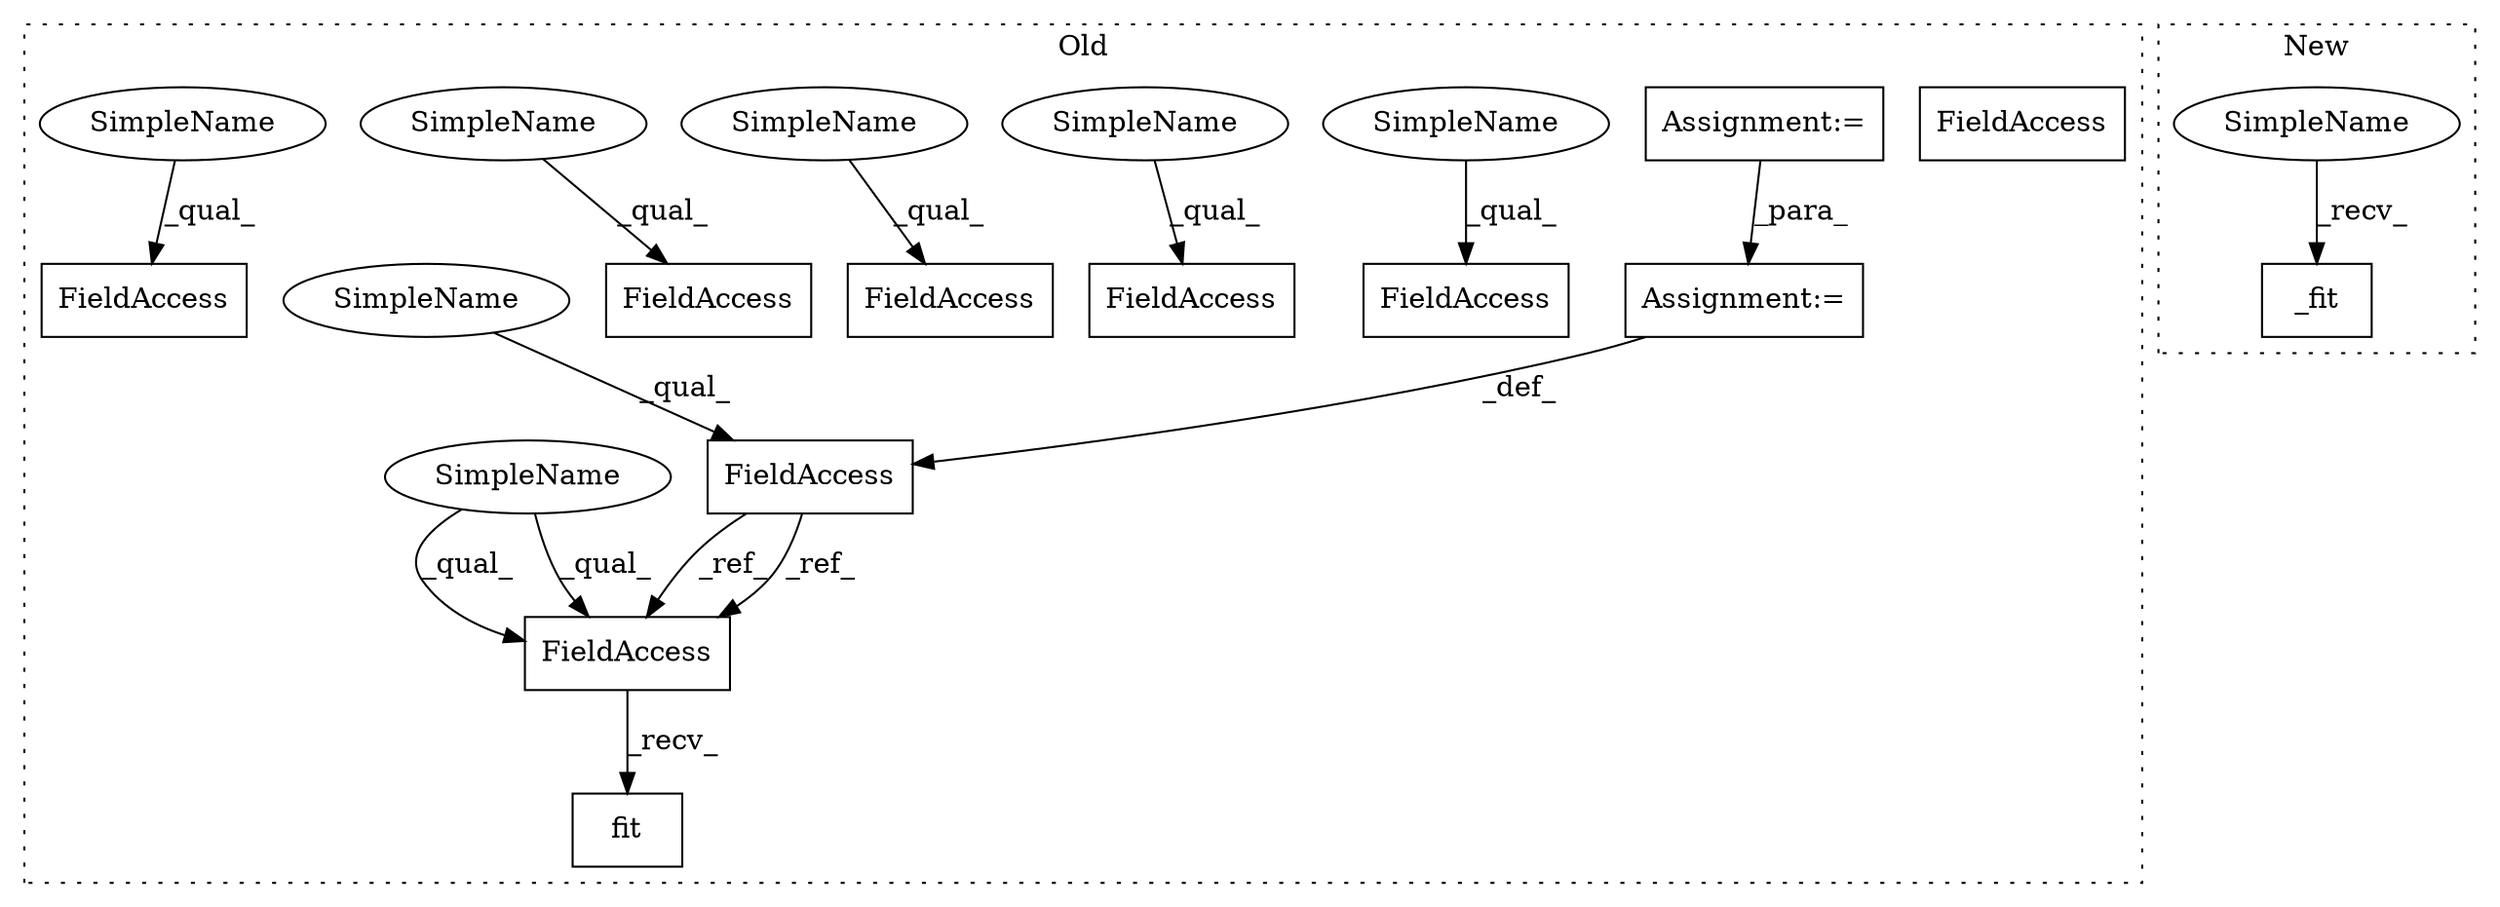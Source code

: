digraph G {
subgraph cluster0 {
1 [label="fit" a="32" s="1910,1917" l="4,1" shape="box"];
3 [label="FieldAccess" a="22" s="1683" l="17" shape="box"];
4 [label="FieldAccess" a="22" s="1510" l="19" shape="box"];
5 [label="FieldAccess" a="22" s="1795" l="21" shape="box"];
6 [label="FieldAccess" a="22" s="1646" l="14" shape="box"];
7 [label="FieldAccess" a="22" s="1892" l="17" shape="box"];
8 [label="FieldAccess" a="22" s="1574" l="14" shape="box"];
9 [label="FieldAccess" a="22" s="1534" l="19" shape="box"];
10 [label="Assignment:=" a="7" s="1218" l="7" shape="box"];
11 [label="Assignment:=" a="7" s="1700" l="1" shape="box"];
12 [label="SimpleName" a="42" s="1534" l="4" shape="ellipse"];
13 [label="SimpleName" a="42" s="1646" l="4" shape="ellipse"];
14 [label="SimpleName" a="42" s="1795" l="4" shape="ellipse"];
15 [label="SimpleName" a="42" s="1510" l="4" shape="ellipse"];
16 [label="SimpleName" a="42" s="1683" l="4" shape="ellipse"];
17 [label="SimpleName" a="42" s="1892" l="4" shape="ellipse"];
18 [label="SimpleName" a="42" s="1574" l="4" shape="ellipse"];
19 [label="FieldAccess" a="22" s="1892" l="17" shape="box"];
label = "Old";
style="dotted";
}
subgraph cluster1 {
2 [label="_fit" a="32" s="2008,2014" l="5,1" shape="box"];
20 [label="SimpleName" a="42" s="2003" l="4" shape="ellipse"];
label = "New";
style="dotted";
}
3 -> 19 [label="_ref_"];
3 -> 19 [label="_ref_"];
10 -> 11 [label="_para_"];
11 -> 3 [label="_def_"];
12 -> 9 [label="_qual_"];
13 -> 6 [label="_qual_"];
14 -> 5 [label="_qual_"];
15 -> 4 [label="_qual_"];
16 -> 3 [label="_qual_"];
17 -> 19 [label="_qual_"];
17 -> 19 [label="_qual_"];
18 -> 8 [label="_qual_"];
19 -> 1 [label="_recv_"];
20 -> 2 [label="_recv_"];
}